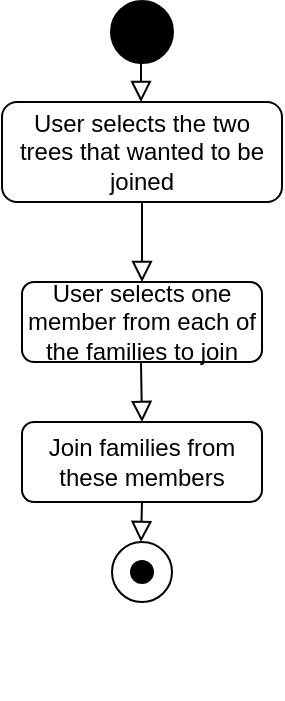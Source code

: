 <mxfile version="15.9.1" type="device"><diagram id="C5RBs43oDa-KdzZeNtuy" name="Page-1"><mxGraphModel dx="1422" dy="705" grid="1" gridSize="10" guides="1" tooltips="1" connect="1" arrows="1" fold="1" page="1" pageScale="1" pageWidth="827" pageHeight="1169" math="0" shadow="0"><root><mxCell id="WIyWlLk6GJQsqaUBKTNV-0"/><mxCell id="WIyWlLk6GJQsqaUBKTNV-1" parent="WIyWlLk6GJQsqaUBKTNV-0"/><mxCell id="30vR-EgdRvdBqO9ioOS3-43" value="" style="rounded=0;html=1;jettySize=auto;orthogonalLoop=1;fontSize=11;endArrow=block;endFill=0;endSize=8;strokeWidth=1;shadow=0;labelBackgroundColor=none;edgeStyle=orthogonalEdgeStyle;" edge="1" parent="WIyWlLk6GJQsqaUBKTNV-1" source="30vR-EgdRvdBqO9ioOS3-44"><mxGeometry relative="1" as="geometry"><mxPoint x="360" y="650" as="targetPoint"/><Array as="points"><mxPoint x="360" y="620"/><mxPoint x="360" y="620"/></Array></mxGeometry></mxCell><mxCell id="30vR-EgdRvdBqO9ioOS3-44" value="User selects the two trees that wanted to be joined" style="rounded=1;whiteSpace=wrap;html=1;fontSize=12;glass=0;strokeWidth=1;shadow=0;" vertex="1" parent="WIyWlLk6GJQsqaUBKTNV-1"><mxGeometry x="290" y="560" width="140" height="50" as="geometry"/></mxCell><mxCell id="30vR-EgdRvdBqO9ioOS3-49" value="User selects one member from each of the families to join" style="rounded=1;whiteSpace=wrap;html=1;fontSize=12;glass=0;strokeWidth=1;shadow=0;" vertex="1" parent="WIyWlLk6GJQsqaUBKTNV-1"><mxGeometry x="300" y="650" width="120" height="40" as="geometry"/></mxCell><mxCell id="30vR-EgdRvdBqO9ioOS3-50" value="" style="rounded=0;html=1;jettySize=auto;orthogonalLoop=1;fontSize=11;endArrow=block;endFill=0;endSize=8;strokeWidth=1;shadow=0;labelBackgroundColor=none;edgeStyle=orthogonalEdgeStyle;entryX=0.5;entryY=0;entryDx=0;entryDy=0;" edge="1" parent="WIyWlLk6GJQsqaUBKTNV-1"><mxGeometry relative="1" as="geometry"><mxPoint x="359.5" y="690" as="sourcePoint"/><mxPoint x="360" y="720" as="targetPoint"/></mxGeometry></mxCell><mxCell id="30vR-EgdRvdBqO9ioOS3-52" style="edgeStyle=orthogonalEdgeStyle;rounded=0;orthogonalLoop=1;jettySize=auto;html=1;entryX=0.5;entryY=1;entryDx=0;entryDy=0;" edge="1" parent="WIyWlLk6GJQsqaUBKTNV-1"><mxGeometry relative="1" as="geometry"><mxPoint x="360" y="850" as="sourcePoint"/><mxPoint x="360" y="850" as="targetPoint"/></mxGeometry></mxCell><mxCell id="30vR-EgdRvdBqO9ioOS3-53" value="" style="strokeWidth=2;html=1;shape=mxgraph.flowchart.start_2;whiteSpace=wrap;fillColor=#000000;" vertex="1" parent="WIyWlLk6GJQsqaUBKTNV-1"><mxGeometry x="345" y="510" width="30" height="30" as="geometry"/></mxCell><mxCell id="30vR-EgdRvdBqO9ioOS3-54" value="" style="rounded=0;html=1;jettySize=auto;orthogonalLoop=1;fontSize=11;endArrow=block;endFill=0;endSize=8;strokeWidth=1;shadow=0;labelBackgroundColor=none;edgeStyle=orthogonalEdgeStyle;" edge="1" parent="WIyWlLk6GJQsqaUBKTNV-1"><mxGeometry relative="1" as="geometry"><mxPoint x="359.5" y="530" as="sourcePoint"/><mxPoint x="359.5" y="560" as="targetPoint"/><Array as="points"><mxPoint x="359.5" y="550"/><mxPoint x="359.5" y="550"/></Array></mxGeometry></mxCell><mxCell id="30vR-EgdRvdBqO9ioOS3-55" value="" style="group" vertex="1" connectable="0" parent="WIyWlLk6GJQsqaUBKTNV-1"><mxGeometry x="345" y="780" width="30" height="30" as="geometry"/></mxCell><mxCell id="30vR-EgdRvdBqO9ioOS3-56" value="" style="verticalLabelPosition=bottom;verticalAlign=top;html=1;shape=mxgraph.flowchart.on-page_reference;fillColor=#FFFFFF;" vertex="1" parent="30vR-EgdRvdBqO9ioOS3-55"><mxGeometry width="30" height="30" as="geometry"/></mxCell><mxCell id="30vR-EgdRvdBqO9ioOS3-67" value="" style="group" vertex="1" connectable="0" parent="30vR-EgdRvdBqO9ioOS3-55"><mxGeometry x="10" y="10" width="10" height="10" as="geometry"/></mxCell><mxCell id="30vR-EgdRvdBqO9ioOS3-58" value="" style="strokeWidth=2;html=1;shape=mxgraph.flowchart.start_2;whiteSpace=wrap;fillColor=#000000;" vertex="1" parent="30vR-EgdRvdBqO9ioOS3-67"><mxGeometry width="10" height="10" as="geometry"/></mxCell><mxCell id="30vR-EgdRvdBqO9ioOS3-59" style="edgeStyle=orthogonalEdgeStyle;rounded=0;orthogonalLoop=1;jettySize=auto;html=1;exitX=0.5;exitY=1;exitDx=0;exitDy=0;exitPerimeter=0;entryX=0.5;entryY=0;entryDx=0;entryDy=0;entryPerimeter=0;" edge="1" parent="30vR-EgdRvdBqO9ioOS3-67" source="30vR-EgdRvdBqO9ioOS3-58" target="30vR-EgdRvdBqO9ioOS3-58"><mxGeometry relative="1" as="geometry"/></mxCell><mxCell id="30vR-EgdRvdBqO9ioOS3-61" value="" style="rounded=0;html=1;jettySize=auto;orthogonalLoop=1;fontSize=11;endArrow=block;endFill=0;endSize=8;strokeWidth=1;shadow=0;labelBackgroundColor=none;edgeStyle=orthogonalEdgeStyle;" edge="1" parent="WIyWlLk6GJQsqaUBKTNV-1"><mxGeometry relative="1" as="geometry"><mxPoint x="360" y="760" as="sourcePoint"/><mxPoint x="359.5" y="780" as="targetPoint"/></mxGeometry></mxCell><mxCell id="30vR-EgdRvdBqO9ioOS3-68" value="Join families from these members" style="rounded=1;whiteSpace=wrap;html=1;fontSize=12;glass=0;strokeWidth=1;shadow=0;" vertex="1" parent="WIyWlLk6GJQsqaUBKTNV-1"><mxGeometry x="300" y="720" width="120" height="40" as="geometry"/></mxCell></root></mxGraphModel></diagram></mxfile>